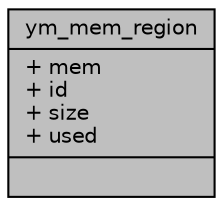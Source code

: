 digraph "ym_mem_region"
{
  edge [fontname="Helvetica",fontsize="10",labelfontname="Helvetica",labelfontsize="10"];
  node [fontname="Helvetica",fontsize="10",shape=record];
  Node1 [label="{ym_mem_region\n|+ mem\l+ id\l+ size\l+ used\l|}",height=0.2,width=0.4,color="black", fillcolor="grey75", style="filled", fontcolor="black"];
}
